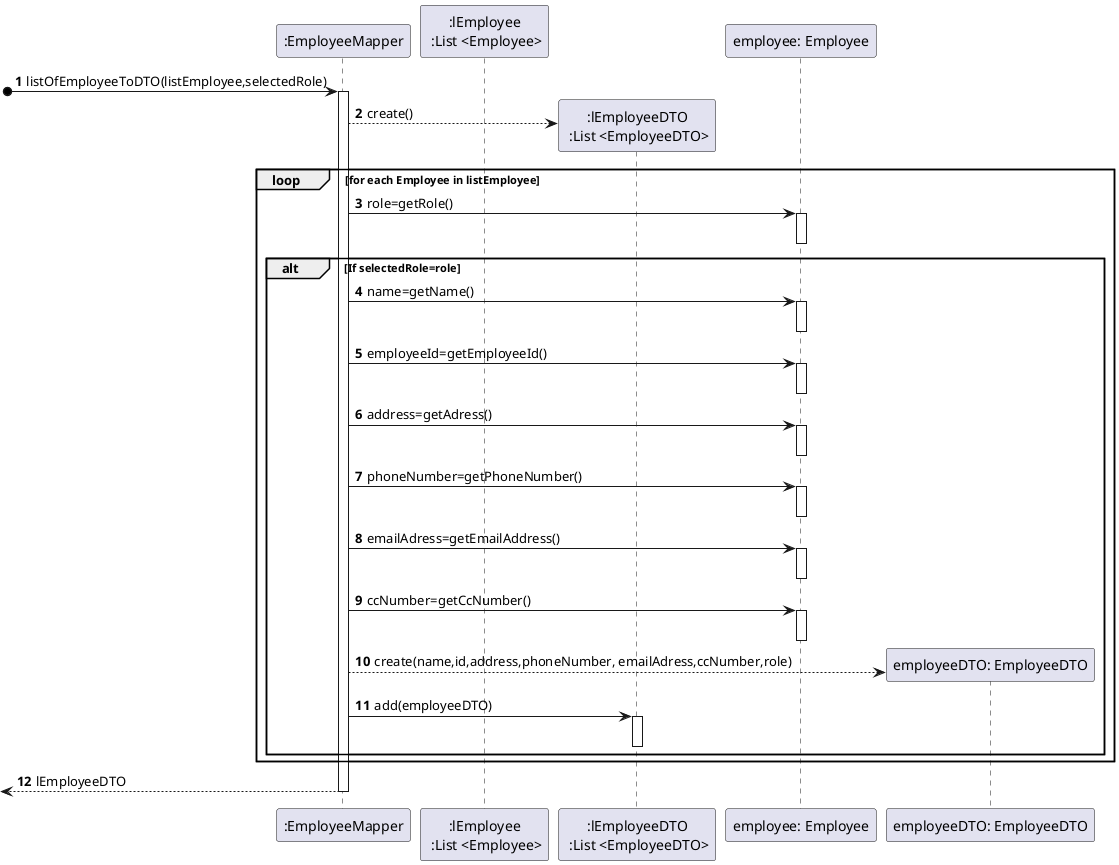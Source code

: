 @startuml
autonumber
participant ":EmployeeMapper" as EMPLOYEE_MAPPER
participant ":lEmployee\n :List <Employee>" as LIST_EMPLOYEE
participant ":lEmployeeDTO\n :List <EmployeeDTO>" as LIST_EMPLOYEE_DTO
participant "employee: Employee" as EMPLOYEE
participant "employeeDTO: EmployeeDTO" as EMPLOYEE_DTO


[o->EMPLOYEE_MAPPER: listOfEmployeeToDTO(listEmployee,selectedRole)
activate EMPLOYEE_MAPPER
EMPLOYEE_MAPPER --> LIST_EMPLOYEE_DTO **: create()
loop for each Employee in listEmployee

EMPLOYEE_MAPPER -> EMPLOYEE:role=getRole()
activate EMPLOYEE
deactivate EMPLOYEE
alt If selectedRole=role
EMPLOYEE_MAPPER -> EMPLOYEE: name=getName()
activate EMPLOYEE
deactivate EMPLOYEE
EMPLOYEE_MAPPER -> EMPLOYEE:employeeId=getEmployeeId()
activate EMPLOYEE
deactivate EMPLOYEE
EMPLOYEE_MAPPER -> EMPLOYEE:address=getAdress()
activate EMPLOYEE
deactivate EMPLOYEE
EMPLOYEE_MAPPER -> EMPLOYEE:phoneNumber=getPhoneNumber()
activate EMPLOYEE
deactivate EMPLOYEE
EMPLOYEE_MAPPER -> EMPLOYEE:emailAdress=getEmailAddress()
activate EMPLOYEE
deactivate EMPLOYEE
EMPLOYEE_MAPPER -> EMPLOYEE:ccNumber=getCcNumber()

activate EMPLOYEE
deactivate EMPLOYEE

EMPLOYEE_MAPPER --> EMPLOYEE_DTO ** : create(name,id,address,phoneNumber, emailAdress,ccNumber,role)
EMPLOYEE_MAPPER -> LIST_EMPLOYEE_DTO : add(employeeDTO)
activate LIST_EMPLOYEE_DTO
deactivate LIST_EMPLOYEE_DTO
end
end loop

<--EMPLOYEE_MAPPER : lEmployeeDTO
deactivate EMPLOYEE_MAPPER

@enduml